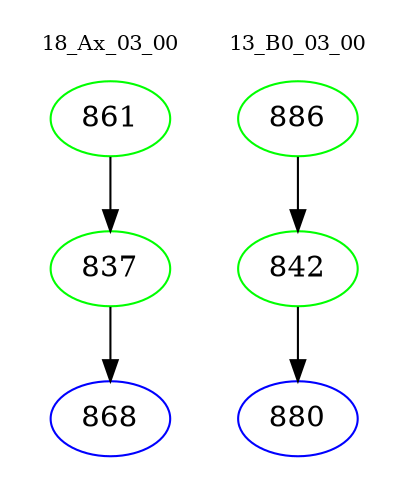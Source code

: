 digraph{
subgraph cluster_0 {
color = white
label = "18_Ax_03_00";
fontsize=10;
T0_861 [label="861", color="green"]
T0_861 -> T0_837 [color="black"]
T0_837 [label="837", color="green"]
T0_837 -> T0_868 [color="black"]
T0_868 [label="868", color="blue"]
}
subgraph cluster_1 {
color = white
label = "13_B0_03_00";
fontsize=10;
T1_886 [label="886", color="green"]
T1_886 -> T1_842 [color="black"]
T1_842 [label="842", color="green"]
T1_842 -> T1_880 [color="black"]
T1_880 [label="880", color="blue"]
}
}

